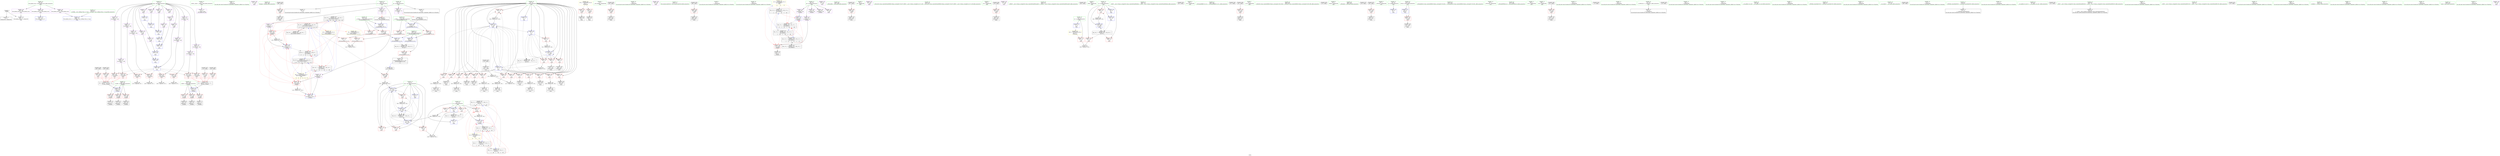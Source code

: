 digraph "SVFG" {
	label="SVFG";

	Node0x55b3c2a91200 [shape=record,color=grey,label="{NodeID: 0\nNullPtr}"];
	Node0x55b3c2a91200 -> Node0x55b3c2a9d760[style=solid];
	Node0x55b3c2a91200 -> Node0x55b3c2aa0850[style=solid];
	Node0x55b3c2a9ee70 [shape=record,color=red,label="{NodeID: 194\n259\<--258\n\<--call21\nmain\n|{<s0>21}}"];
	Node0x55b3c2a9ee70:s0 -> Node0x55b3c2ae10e0[style=solid,color=red];
	Node0x55b3c2a9b580 [shape=record,color=purple,label="{NodeID: 111\n71\<--4\n\<--_ZStL8__ioinit\n__cxx_global_var_init\n}"];
	Node0x55b3c2a99d60 [shape=record,color=green,label="{NodeID: 28\n209\<--1\n\<--dummyObj\nCan only get source location for instruction, argument, global var or function.}"];
	Node0x55b3c2aa5220 [shape=record,color=grey,label="{NodeID: 388\n246 = cmp(245, 167, )\n}"];
	Node0x55b3c2aa0650 [shape=record,color=blue,label="{NodeID: 222\n447\<--61\nllvm.global_ctors_0\<--\nGlob }"];
	Node0x55b3c2aa1ff0 [shape=record,color=purple,label="{NodeID: 139\n157\<--46\n\<--.str.2\nmain\n}"];
	Node0x55b3c2a9c8f0 [shape=record,color=green,label="{NodeID: 56\n159\<--160\nfreopen\<--freopen_field_insensitive\n}"];
	Node0x55b3c2ae03e0 [shape=record,color=black,label="{NodeID: 499\n288 = PHI()\n}"];
	Node0x55b3c2ae03e0 -> Node0x55b3c2a9f350[style=solid];
	Node0x55b3c2ac7410 [shape=record,color=black,label="{NodeID: 416\nMR_30V_8 = PHI(MR_30V_7, MR_30V_6, )\npts\{230000 260000 \}\n|{|<s1>30|<s2>30|<s3>30|<s4>30|<s5>30|<s6>30}}"];
	Node0x55b3c2ac7410 -> Node0x55b3c2ac54c0[style=dashed];
	Node0x55b3c2ac7410:s1 -> Node0x55b3c2aa45b0[style=dashed,color=red];
	Node0x55b3c2ac7410:s2 -> Node0x55b3c2aa4680[style=dashed,color=red];
	Node0x55b3c2ac7410:s3 -> Node0x55b3c2aa0bc0[style=dashed,color=red];
	Node0x55b3c2ac7410:s4 -> Node0x55b3c2aa8b80[style=dashed,color=red];
	Node0x55b3c2ac7410:s5 -> Node0x55b3c2abf750[style=dashed,color=red];
	Node0x55b3c2ac7410:s6 -> Node0x55b3c2abfc50[style=dashed,color=red];
	Node0x55b3c2aa9c50 [shape=record,color=blue,label="{NodeID: 250\n411\<--407\n__a.addr\<--__a\n_ZSt3minIiERKT_S2_S2_\n}"];
	Node0x55b3c2aa9c50 -> Node0x55b3c2a9fb70[style=dashed];
	Node0x55b3c2aa9c50 -> Node0x55b3c2a9fc40[style=dashed];
	Node0x55b3c2aa3710 [shape=record,color=red,label="{NodeID: 167\n312\<--15\n\<--i\nmain\n}"];
	Node0x55b3c2aa3710 -> Node0x55b3c2aaf9b0[style=solid];
	Node0x55b3c2a9e310 [shape=record,color=black,label="{NodeID: 84\n158\<--155\ncall\<--\nmain\n}"];
	Node0x55b3c2a78200 [shape=record,color=green,label="{NodeID: 1\n7\<--1\n__dso_handle\<--dummyObj\nGlob }"];
	Node0x55b3c2a9ef40 [shape=record,color=red,label="{NodeID: 195\n266\<--265\n\<--call24\nmain\n}"];
	Node0x55b3c2a9ef40 -> Node0x55b3c2a9ec00[style=solid];
	Node0x55b3c2a9b650 [shape=record,color=purple,label="{NodeID: 112\n133\<--21\narrayidx8\<--le\n_Z3addcc\n}"];
	Node0x55b3c2a9b650 -> Node0x55b3c2aa45b0[style=solid];
	Node0x55b3c2a9b650 -> Node0x55b3c2aa0bc0[style=solid];
	Node0x55b3c2a99e60 [shape=record,color=green,label="{NodeID: 29\n224\<--1\n\<--dummyObj\nCan only get source location for instruction, argument, global var or function.}"];
	Node0x55b3c2acc270 [shape=record,color=yellow,style=double,label="{NodeID: 472\n2V_5 = CSCHI(MR_2V_4)\npts\{18 \}\nCS[]|{|<s1>21|<s2>21|<s3>21}}"];
	Node0x55b3c2acc270 -> Node0x55b3c2ac55e0[style=dashed];
	Node0x55b3c2acc270:s1 -> Node0x55b3c2aa3bf0[style=dashed,color=red];
	Node0x55b3c2acc270:s2 -> Node0x55b3c2aa8c10[style=dashed,color=red];
	Node0x55b3c2acc270:s3 -> Node0x55b3c2abf250[style=dashed,color=red];
	Node0x55b3c2aa53a0 [shape=record,color=grey,label="{NodeID: 389\n293 = cmp(292, 167, )\n}"];
	Node0x55b3c2aa0750 [shape=record,color=blue,label="{NodeID: 223\n448\<--62\nllvm.global_ctors_1\<--_GLOBAL__sub_I_Qifeng.Chen_3_0.cpp\nGlob }"];
	Node0x55b3c2aa20c0 [shape=record,color=purple,label="{NodeID: 140\n162\<--49\n\<--.str.3\nmain\n}"];
	Node0x55b3c2a9c9f0 [shape=record,color=green,label="{NodeID: 57\n170\<--171\nllvm.memset.p0i8.i64\<--llvm.memset.p0i8.i64_field_insensitive\n}"];
	Node0x55b3c2ae04e0 [shape=record,color=black,label="{NodeID: 500\n298 = PHI()\n}"];
	Node0x55b3c2ae04e0 -> Node0x55b3c2a9f4f0[style=solid];
	Node0x55b3c2aa9d20 [shape=record,color=blue,label="{NodeID: 251\n413\<--408\n__b.addr\<--__b\n_ZSt3minIiERKT_S2_S2_\n}"];
	Node0x55b3c2aa9d20 -> Node0x55b3c2a9fd10[style=dashed];
	Node0x55b3c2aa9d20 -> Node0x55b3c2a9fde0[style=dashed];
	Node0x55b3c2aa37e0 [shape=record,color=red,label="{NodeID: 168\n323\<--15\n\<--i\nmain\n}"];
	Node0x55b3c2aa37e0 -> Node0x55b3c2ab0130[style=solid];
	Node0x55b3c2a9e3e0 [shape=record,color=black,label="{NodeID: 85\n164\<--161\ncall1\<--\nmain\n}"];
	Node0x55b3c2a8ba80 [shape=record,color=green,label="{NodeID: 2\n9\<--1\n\<--dummyObj\nCan only get source location for instruction, argument, global var or function.}"];
	Node0x55b3c2a9f010 [shape=record,color=red,label="{NodeID: 196\n269\<--268\n\<--arrayidx26\nmain\n}"];
	Node0x55b3c2a9f010 -> Node0x55b3c2aa4da0[style=solid];
	Node0x55b3c2a9b720 [shape=record,color=purple,label="{NodeID: 113\n338\<--21\narrayidx63\<--le\nmain\n|{<s0>31}}"];
	Node0x55b3c2a9b720:s0 -> Node0x55b3c2ae12e0[style=solid,color=red];
	Node0x55b3c2a99f60 [shape=record,color=green,label="{NodeID: 30\n334\<--1\n\<--dummyObj\nCan only get source location for instruction, argument, global var or function.}"];
	Node0x55b3c2acc3d0 [shape=record,color=yellow,style=double,label="{NodeID: 473\n12V_4 = CSCHI(MR_12V_3)\npts\{400000 \}\nCS[]|{|<s1>21|<s2>21|<s3>21}}"];
	Node0x55b3c2acc3d0 -> Node0x55b3c2ac5ae0[style=dashed];
	Node0x55b3c2acc3d0:s1 -> Node0x55b3c2aa44e0[style=dashed,color=red];
	Node0x55b3c2acc3d0:s2 -> Node0x55b3c2aa0af0[style=dashed,color=red];
	Node0x55b3c2acc3d0:s3 -> Node0x55b3c2ac0150[style=dashed,color=red];
	Node0x55b3c2abed50 [shape=record,color=black,label="{NodeID: 390\nMR_32V_3 = PHI(MR_32V_4, MR_32V_2, )\npts\{410 \}\n}"];
	Node0x55b3c2abed50 -> Node0x55b3c2a9faa0[style=dashed];
	Node0x55b3c2aa0850 [shape=record,color=blue, style = dotted,label="{NodeID: 224\n449\<--3\nllvm.global_ctors_2\<--dummyVal\nGlob }"];
	Node0x55b3c2aa2190 [shape=record,color=purple,label="{NodeID: 141\n163\<--51\n\<--.str.4\nmain\n}"];
	Node0x55b3c2a9caf0 [shape=record,color=green,label="{NodeID: 58\n197\<--198\n_ZNSirsERi\<--_ZNSirsERi_field_insensitive\n}"];
	Node0x55b3c2ae05e0 [shape=record,color=black,label="{NodeID: 501\n307 = PHI()\n}"];
	Node0x55b3c2ae05e0 -> Node0x55b3c2a9f690[style=solid];
	Node0x55b3c2aa9df0 [shape=record,color=blue,label="{NodeID: 252\n409\<--423\nretval\<--\n_ZSt3minIiERKT_S2_S2_\n}"];
	Node0x55b3c2aa9df0 -> Node0x55b3c2abed50[style=dashed];
	Node0x55b3c2aa38b0 [shape=record,color=red,label="{NodeID: 169\n332\<--15\n\<--i\nmain\n}"];
	Node0x55b3c2aa38b0 -> Node0x55b3c2ab14b0[style=solid];
	Node0x55b3c2a9e4b0 [shape=record,color=black,label="{NodeID: 86\n222\<--219\nconv\<--call6\nmain\n}"];
	Node0x55b3c2a9e4b0 -> Node0x55b3c2ab0730[style=solid];
	Node0x55b3c2a8bd90 [shape=record,color=green,label="{NodeID: 3\n44\<--1\n.str\<--dummyObj\nGlob }"];
	Node0x55b3c2a9f0e0 [shape=record,color=red,label="{NodeID: 197\n275\<--274\n\<--call30\nmain\n|{<s0>25}}"];
	Node0x55b3c2a9f0e0:s0 -> Node0x55b3c2ae0cb0[style=solid,color=red];
	Node0x55b3c2a9b7f0 [shape=record,color=purple,label="{NodeID: 114\n140\<--24\narrayidx10\<--ri\n_Z3addcc\n}"];
	Node0x55b3c2a9b7f0 -> Node0x55b3c2aa4680[style=solid];
	Node0x55b3c2a9b7f0 -> Node0x55b3c2aa8b80[style=solid];
	Node0x55b3c2a9a060 [shape=record,color=green,label="{NodeID: 31\n4\<--6\n_ZStL8__ioinit\<--_ZStL8__ioinit_field_insensitive\nGlob }"];
	Node0x55b3c2a9a060 -> Node0x55b3c2a9b580[style=solid];
	Node0x55b3c2acc4b0 [shape=record,color=yellow,style=double,label="{NodeID: 474\n30V_4 = CSCHI(MR_30V_3)\npts\{230000 260000 \}\nCS[]|{|<s1>21|<s2>21|<s3>21|<s4>21|<s5>21|<s6>21}}"];
	Node0x55b3c2acc4b0 -> Node0x55b3c2ac5fe0[style=dashed];
	Node0x55b3c2acc4b0:s1 -> Node0x55b3c2aa45b0[style=dashed,color=red];
	Node0x55b3c2acc4b0:s2 -> Node0x55b3c2aa4680[style=dashed,color=red];
	Node0x55b3c2acc4b0:s3 -> Node0x55b3c2aa0bc0[style=dashed,color=red];
	Node0x55b3c2acc4b0:s4 -> Node0x55b3c2aa8b80[style=dashed,color=red];
	Node0x55b3c2acc4b0:s5 -> Node0x55b3c2abf750[style=dashed,color=red];
	Node0x55b3c2acc4b0:s6 -> Node0x55b3c2abfc50[style=dashed,color=red];
	Node0x55b3c2abf250 [shape=record,color=black,label="{NodeID: 391\nMR_2V_2 = PHI(MR_2V_3, MR_2V_1, )\npts\{18 \}\n|{<s0>17|<s1>21|<s2>25|<s3>30}}"];
	Node0x55b3c2abf250:s0 -> Node0x55b3c2acc270[style=dashed,color=blue];
	Node0x55b3c2abf250:s1 -> Node0x55b3c2ac55e0[style=dashed,color=blue];
	Node0x55b3c2abf250:s2 -> Node0x55b3c2ac6a10[style=dashed,color=blue];
	Node0x55b3c2abf250:s3 -> Node0x55b3c2ac42b0[style=dashed,color=blue];
	Node0x55b3c2aa0950 [shape=record,color=blue,label="{NodeID: 225\n107\<--105\na.addr\<--a\n_Z3addcc\n}"];
	Node0x55b3c2aa0950 -> Node0x55b3c2aa4000[style=dashed];
	Node0x55b3c2aa0950 -> Node0x55b3c2aa40d0[style=dashed];
	Node0x55b3c2aa0950 -> Node0x55b3c2aa41a0[style=dashed];
	Node0x55b3c2aa2260 [shape=record,color=purple,label="{NodeID: 142\n362\<--56\n\<--.str.5\nmain\n}"];
	Node0x55b3c2a9cbf0 [shape=record,color=green,label="{NodeID: 59\n214\<--215\n_ZStrsIcSt11char_traitsIcESaIcEERSt13basic_istreamIT_T0_ES7_RNSt7__cxx1112basic_stringIS4_S5_T1_EE\<--_ZStrsIcSt11char_traitsIcESaIcEERSt13basic_istreamIT_T0_ES7_RNSt7__cxx1112basic_stringIS4_S5_T1_EE_field_insensitive\n}"];
	Node0x55b3c2ae06e0 [shape=record,color=black,label="{NodeID: 502\n342 = PHI(406, )\n}"];
	Node0x55b3c2ae06e0 -> Node0x55b3c2a9f9d0[style=solid];
	Node0x55b3c2aa9ec0 [shape=record,color=blue,label="{NodeID: 253\n409\<--426\nretval\<--\n_ZSt3minIiERKT_S2_S2_\n}"];
	Node0x55b3c2aa9ec0 -> Node0x55b3c2abed50[style=dashed];
	Node0x55b3c2aa3980 [shape=record,color=red,label="{NodeID: 170\n336\<--15\n\<--i\nmain\n}"];
	Node0x55b3c2aa3980 -> Node0x55b3c2a9b240[style=solid];
	Node0x55b3c2a9e580 [shape=record,color=black,label="{NodeID: 87\n228\<--227\nconv9\<--\nmain\n}"];
	Node0x55b3c2a8be20 [shape=record,color=green,label="{NodeID: 4\n46\<--1\n.str.2\<--dummyObj\nGlob }"];
	Node0x55b3c2a9f1b0 [shape=record,color=red,label="{NodeID: 198\n280\<--279\n\<--call33\nmain\n}"];
	Node0x55b3c2a9f1b0 -> Node0x55b3c2a9bb10[style=solid];
	Node0x55b3c2aa0cf0 [shape=record,color=purple,label="{NodeID: 115\n341\<--24\narrayidx65\<--ri\nmain\n|{<s0>31}}"];
	Node0x55b3c2aa0cf0:s0 -> Node0x55b3c2ae13f0[style=solid,color=red];
	Node0x55b3c2a9a160 [shape=record,color=green,label="{NodeID: 32\n8\<--10\nans\<--ans_field_insensitive\nGlob }"];
	Node0x55b3c2a9a160 -> Node0x55b3c2aa26d0[style=solid];
	Node0x55b3c2a9a160 -> Node0x55b3c2aa27a0[style=solid];
	Node0x55b3c2a9a160 -> Node0x55b3c2aa2870[style=solid];
	Node0x55b3c2a9a160 -> Node0x55b3c2aa2940[style=solid];
	Node0x55b3c2a9a160 -> Node0x55b3c2aa0050[style=solid];
	Node0x55b3c2a9a160 -> Node0x55b3c2aa9770[style=solid];
	Node0x55b3c2a9a160 -> Node0x55b3c2aa9910[style=solid];
	Node0x55b3c2a9a160 -> Node0x55b3c2aa9ab0[style=solid];
	Node0x55b3c2abf750 [shape=record,color=black,label="{NodeID: 392\nMR_8V_2 = PHI(MR_8V_3, MR_8V_1, )\npts\{230000 \}\n|{<s0>17|<s1>21|<s2>25|<s3>30}}"];
	Node0x55b3c2abf750:s0 -> Node0x55b3c2acc4b0[style=dashed,color=blue];
	Node0x55b3c2abf750:s1 -> Node0x55b3c2ac5fe0[style=dashed,color=blue];
	Node0x55b3c2abf750:s2 -> Node0x55b3c2ac7410[style=dashed,color=blue];
	Node0x55b3c2abf750:s3 -> Node0x55b3c2ac54c0[style=dashed,color=blue];
	Node0x55b3c2aa0a20 [shape=record,color=blue,label="{NodeID: 226\n109\<--106\nb.addr\<--b\n_Z3addcc\n}"];
	Node0x55b3c2aa0a20 -> Node0x55b3c2aa4270[style=dashed];
	Node0x55b3c2aa0a20 -> Node0x55b3c2aa4340[style=dashed];
	Node0x55b3c2aa0a20 -> Node0x55b3c2aa4410[style=dashed];
	Node0x55b3c2aa2330 [shape=record,color=purple,label="{NodeID: 143\n370\<--58\n\<--.str.6\nmain\n}"];
	Node0x55b3c2a9ccf0 [shape=record,color=green,label="{NodeID: 60\n220\<--221\n_ZNKSt7__cxx1112basic_stringIcSt11char_traitsIcESaIcEE4sizeEv\<--_ZNKSt7__cxx1112basic_stringIcSt11char_traitsIcESaIcEE4sizeEv_field_insensitive\n}"];
	Node0x55b3c2ae0870 [shape=record,color=black,label="{NodeID: 503\n363 = PHI()\n}"];
	Node0x55b3c2aa3a50 [shape=record,color=red,label="{NodeID: 171\n339\<--15\n\<--i\nmain\n}"];
	Node0x55b3c2aa3a50 -> Node0x55b3c2a9b310[style=solid];
	Node0x55b3c2a9e650 [shape=record,color=black,label="{NodeID: 88\n235\<--234\nconv11\<--add\nmain\n}"];
	Node0x55b3c2a8beb0 [shape=record,color=green,label="{NodeID: 5\n48\<--1\nstdin\<--dummyObj\nGlob }"];
	Node0x55b3c2aaf9b0 [shape=record,color=grey,label="{NodeID: 365\n313 = Binary(312, 136, )\n}"];
	Node0x55b3c2aaf9b0 -> Node0x55b3c2a9c0c0[style=solid];
	Node0x55b3c2a9f280 [shape=record,color=red,label="{NodeID: 199\n283\<--282\n\<--arrayidx35\nmain\n|{<s0>25}}"];
	Node0x55b3c2a9f280:s0 -> Node0x55b3c2ae10e0[style=solid,color=red];
	Node0x55b3c2aa0d80 [shape=record,color=purple,label="{NodeID: 116\n165\<--27\n\<--chg\nmain\n}"];
	Node0x55b3c2a9a260 [shape=record,color=green,label="{NodeID: 33\n11\<--12\nca\<--ca_field_insensitive\nGlob }"];
	Node0x55b3c2a9a260 -> Node0x55b3c2aa2a10[style=solid];
	Node0x55b3c2a9a260 -> Node0x55b3c2aa0150[style=solid];
	Node0x55b3c2abfc50 [shape=record,color=black,label="{NodeID: 393\nMR_10V_2 = PHI(MR_10V_3, MR_10V_1, )\npts\{260000 \}\n|{<s0>17|<s1>21|<s2>25|<s3>30}}"];
	Node0x55b3c2abfc50:s0 -> Node0x55b3c2acc4b0[style=dashed,color=blue];
	Node0x55b3c2abfc50:s1 -> Node0x55b3c2ac5fe0[style=dashed,color=blue];
	Node0x55b3c2abfc50:s2 -> Node0x55b3c2ac7410[style=dashed,color=blue];
	Node0x55b3c2abfc50:s3 -> Node0x55b3c2ac54c0[style=dashed,color=blue];
	Node0x55b3c2aa0af0 [shape=record,color=blue,label="{NodeID: 227\n128\<--130\narrayidx6\<--\n_Z3addcc\n}"];
	Node0x55b3c2aa0af0 -> Node0x55b3c2ac0150[style=dashed];
	Node0x55b3c2aa2400 [shape=record,color=purple,label="{NodeID: 144\n447\<--60\nllvm.global_ctors_0\<--llvm.global_ctors\nGlob }"];
	Node0x55b3c2aa2400 -> Node0x55b3c2aa0650[style=solid];
	Node0x55b3c2a9cdf0 [shape=record,color=green,label="{NodeID: 61\n230\<--231\n_ZNSt7__cxx1112basic_stringIcSt11char_traitsIcESaIcEEixEm\<--_ZNSt7__cxx1112basic_stringIcSt11char_traitsIcESaIcEEixEm_field_insensitive\n}"];
	Node0x55b3c2ae0940 [shape=record,color=black,label="{NodeID: 504\n367 = PHI()\n}"];
	Node0x55b3c2aa3b20 [shape=record,color=red,label="{NodeID: 172\n350\<--15\n\<--i\nmain\n}"];
	Node0x55b3c2aa3b20 -> Node0x55b3c2ab0430[style=solid];
	Node0x55b3c2a9e720 [shape=record,color=black,label="{NodeID: 89\n240\<--239\nconv13\<--\nmain\n}"];
	Node0x55b3c2a8bf40 [shape=record,color=green,label="{NodeID: 6\n49\<--1\n.str.3\<--dummyObj\nGlob }"];
	Node0x55b3c2aafb30 [shape=record,color=grey,label="{NodeID: 366\n328 = Binary(327, 224, )\n}"];
	Node0x55b3c2aafb30 -> Node0x55b3c2aa9770[style=solid];
	Node0x55b3c2a9f350 [shape=record,color=red,label="{NodeID: 200\n289\<--288\n\<--call38\nmain\n}"];
	Node0x55b3c2a9f350 -> Node0x55b3c2a9bcb0[style=solid];
	Node0x55b3c2aa0e10 [shape=record,color=purple,label="{NodeID: 117\n172\<--27\n\<--chg\nmain\n}"];
	Node0x55b3c2aa0e10 -> Node0x55b3c2aa8db0[style=solid];
	Node0x55b3c2a9a360 [shape=record,color=green,label="{NodeID: 34\n13\<--14\nti\<--ti_field_insensitive\nGlob }"];
	Node0x55b3c2a9a360 -> Node0x55b3c2aa2ae0[style=solid];
	Node0x55b3c2a9a360 -> Node0x55b3c2aa2bb0[style=solid];
	Node0x55b3c2a9a360 -> Node0x55b3c2aa2c80[style=solid];
	Node0x55b3c2a9a360 -> Node0x55b3c2aa0250[style=solid];
	Node0x55b3c2a9a360 -> Node0x55b3c2aa9430[style=solid];
	Node0x55b3c2a9a360 -> Node0x55b3c2aa9b80[style=solid];
	Node0x55b3c2ac0150 [shape=record,color=black,label="{NodeID: 394\nMR_12V_2 = PHI(MR_12V_3, MR_12V_1, )\npts\{400000 \}\n|{<s0>17|<s1>21|<s2>25|<s3>30}}"];
	Node0x55b3c2ac0150:s0 -> Node0x55b3c2acc3d0[style=dashed,color=blue];
	Node0x55b3c2ac0150:s1 -> Node0x55b3c2ac5ae0[style=dashed,color=blue];
	Node0x55b3c2ac0150:s2 -> Node0x55b3c2ac6f10[style=dashed,color=blue];
	Node0x55b3c2ac0150:s3 -> Node0x55b3c2ac47b0[style=dashed,color=blue];
	Node0x55b3c2aa0bc0 [shape=record,color=blue,label="{NodeID: 228\n133\<--135\narrayidx8\<--inc\n_Z3addcc\n}"];
	Node0x55b3c2aa0bc0 -> Node0x55b3c2abf750[style=dashed];
	Node0x55b3c2aa24d0 [shape=record,color=purple,label="{NodeID: 145\n448\<--60\nllvm.global_ctors_1\<--llvm.global_ctors\nGlob }"];
	Node0x55b3c2aa24d0 -> Node0x55b3c2aa0750[style=solid];
	Node0x55b3c2a9cef0 [shape=record,color=green,label="{NodeID: 62\n343\<--344\n_ZSt3minIiERKT_S2_S2_\<--_ZSt3minIiERKT_S2_S2__field_insensitive\n}"];
	Node0x55b3c2ae0a10 [shape=record,color=black,label="{NodeID: 505\n371 = PHI()\n}"];
	Node0x55b3c2aa3bf0 [shape=record,color=red,label="{NodeID: 173\n144\<--17\n\<--n\n_Z3addcc\n}"];
	Node0x55b3c2aa3bf0 -> Node0x55b3c2ab02b0[style=solid];
	Node0x55b3c2a9e7f0 [shape=record,color=black,label="{NodeID: 90\n243\<--242\nidxprom\<--\nmain\n}"];
	Node0x55b3c2a8bfd0 [shape=record,color=green,label="{NodeID: 7\n51\<--1\n.str.4\<--dummyObj\nGlob }"];
	Node0x55b3c2aafcb0 [shape=record,color=grey,label="{NodeID: 367\n296 = Binary(295, 136, )\n}"];
	Node0x55b3c2aafcb0 -> Node0x55b3c2a9bd80[style=solid];
	Node0x55b3c2a9f420 [shape=record,color=red,label="{NodeID: 201\n292\<--291\n\<--arrayidx40\nmain\n}"];
	Node0x55b3c2a9f420 -> Node0x55b3c2aa53a0[style=solid];
	Node0x55b3c2aa0ee0 [shape=record,color=purple,label="{NodeID: 118\n175\<--27\n\<--chg\nmain\n}"];
	Node0x55b3c2aa0ee0 -> Node0x55b3c2aa8e80[style=solid];
	Node0x55b3c2a9a460 [shape=record,color=green,label="{NodeID: 35\n15\<--16\ni\<--i_field_insensitive\nGlob }"];
	Node0x55b3c2a9a460 -> Node0x55b3c2aa2d50[style=solid];
	Node0x55b3c2a9a460 -> Node0x55b3c2aa2e20[style=solid];
	Node0x55b3c2a9a460 -> Node0x55b3c2aa2ef0[style=solid];
	Node0x55b3c2a9a460 -> Node0x55b3c2aa2fc0[style=solid];
	Node0x55b3c2a9a460 -> Node0x55b3c2aa3090[style=solid];
	Node0x55b3c2a9a460 -> Node0x55b3c2aa3160[style=solid];
	Node0x55b3c2a9a460 -> Node0x55b3c2aa3230[style=solid];
	Node0x55b3c2a9a460 -> Node0x55b3c2aa3300[style=solid];
	Node0x55b3c2a9a460 -> Node0x55b3c2aa33d0[style=solid];
	Node0x55b3c2a9a460 -> Node0x55b3c2aa34a0[style=solid];
	Node0x55b3c2a9a460 -> Node0x55b3c2aa3570[style=solid];
	Node0x55b3c2a9a460 -> Node0x55b3c2aa3640[style=solid];
	Node0x55b3c2a9a460 -> Node0x55b3c2aa3710[style=solid];
	Node0x55b3c2a9a460 -> Node0x55b3c2aa37e0[style=solid];
	Node0x55b3c2a9a460 -> Node0x55b3c2aa38b0[style=solid];
	Node0x55b3c2a9a460 -> Node0x55b3c2aa3980[style=solid];
	Node0x55b3c2a9a460 -> Node0x55b3c2aa3a50[style=solid];
	Node0x55b3c2a9a460 -> Node0x55b3c2aa3b20[style=solid];
	Node0x55b3c2a9a460 -> Node0x55b3c2aa0350[style=solid];
	Node0x55b3c2a9a460 -> Node0x55b3c2aa95d0[style=solid];
	Node0x55b3c2a9a460 -> Node0x55b3c2aa96a0[style=solid];
	Node0x55b3c2a9a460 -> Node0x55b3c2aa9840[style=solid];
	Node0x55b3c2a9a460 -> Node0x55b3c2aa99e0[style=solid];
	Node0x55b3c2aa8b80 [shape=record,color=blue,label="{NodeID: 229\n140\<--142\narrayidx10\<--inc11\n_Z3addcc\n}"];
	Node0x55b3c2aa8b80 -> Node0x55b3c2abfc50[style=dashed];
	Node0x55b3c2aa25d0 [shape=record,color=purple,label="{NodeID: 146\n449\<--60\nllvm.global_ctors_2\<--llvm.global_ctors\nGlob }"];
	Node0x55b3c2aa25d0 -> Node0x55b3c2aa0850[style=solid];
	Node0x55b3c2a9cff0 [shape=record,color=green,label="{NodeID: 63\n364\<--365\n_ZStlsISt11char_traitsIcEERSt13basic_ostreamIcT_ES5_PKc\<--_ZStlsISt11char_traitsIcEERSt13basic_ostreamIcT_ES5_PKc_field_insensitive\n}"];
	Node0x55b3c2ae0ae0 [shape=record,color=black,label="{NodeID: 506\n373 = PHI()\n}"];
	Node0x55b3c2ac88c0 [shape=record,color=yellow,style=double,label="{NodeID: 423\n14V_1 = ENCHI(MR_14V_0)\npts\{1 \}\nFun[main]}"];
	Node0x55b3c2ac88c0 -> Node0x55b3c2aa3e60[style=dashed];
	Node0x55b3c2ac88c0 -> Node0x55b3c2aa3f30[style=dashed];
	Node0x55b3c2aa3cc0 [shape=record,color=red,label="{NodeID: 174\n327\<--17\n\<--n\nmain\n}"];
	Node0x55b3c2aa3cc0 -> Node0x55b3c2aafb30[style=solid];
	Node0x55b3c2a9e8c0 [shape=record,color=black,label="{NodeID: 91\n249\<--248\nconv15\<--\nmain\n}"];
	Node0x55b3c2a98c30 [shape=record,color=green,label="{NodeID: 8\n53\<--1\nstdout\<--dummyObj\nGlob }"];
	Node0x55b3c2aafe30 [shape=record,color=grey,label="{NodeID: 368\n347 = Binary(346, 345, )\n}"];
	Node0x55b3c2aafe30 -> Node0x55b3c2aa9910[style=solid];
	Node0x55b3c2a9f4f0 [shape=record,color=red,label="{NodeID: 202\n299\<--298\n\<--call44\nmain\n}"];
	Node0x55b3c2a9f4f0 -> Node0x55b3c2a9be50[style=solid];
	Node0x55b3c2aa0fb0 [shape=record,color=purple,label="{NodeID: 119\n178\<--27\n\<--chg\nmain\n}"];
	Node0x55b3c2aa0fb0 -> Node0x55b3c2aa8f50[style=solid];
	Node0x55b3c2a9a560 [shape=record,color=green,label="{NodeID: 36\n17\<--18\nn\<--n_field_insensitive\nGlob }"];
	Node0x55b3c2a9a560 -> Node0x55b3c2aa3bf0[style=solid];
	Node0x55b3c2a9a560 -> Node0x55b3c2aa3cc0[style=solid];
	Node0x55b3c2a9a560 -> Node0x55b3c2aa3d90[style=solid];
	Node0x55b3c2a9a560 -> Node0x55b3c2aa0450[style=solid];
	Node0x55b3c2a9a560 -> Node0x55b3c2aa8c10[style=solid];
	Node0x55b3c2a9a560 -> Node0x55b3c2aa9500[style=solid];
	Node0x55b3c2aa8c10 [shape=record,color=blue,label="{NodeID: 230\n17\<--145\nn\<--inc12\n_Z3addcc\n}"];
	Node0x55b3c2aa8c10 -> Node0x55b3c2abf250[style=dashed];
	Node0x55b3c2aa26d0 [shape=record,color=red,label="{NodeID: 147\n346\<--8\n\<--ans\nmain\n}"];
	Node0x55b3c2aa26d0 -> Node0x55b3c2aafe30[style=solid];
	Node0x55b3c2a9d0f0 [shape=record,color=green,label="{NodeID: 64\n368\<--369\n_ZNSolsEi\<--_ZNSolsEi_field_insensitive\n}"];
	Node0x55b3c2ae0be0 [shape=record,color=black,label="{NodeID: 507\n374 = PHI()\n}"];
	Node0x55b3c2aa3d90 [shape=record,color=red,label="{NodeID: 175\n355\<--17\n\<--n\nmain\n}"];
	Node0x55b3c2aa3d90 -> Node0x55b3c2aa4f20[style=solid];
	Node0x55b3c2a9e990 [shape=record,color=black,label="{NodeID: 92\n252\<--251\nidxprom17\<--\nmain\n}"];
	Node0x55b3c2a98cc0 [shape=record,color=green,label="{NodeID: 9\n54\<--1\n_ZSt3cin\<--dummyObj\nGlob }"];
	Node0x55b3c2aaffb0 [shape=record,color=grey,label="{NodeID: 369\n263 = Binary(262, 136, )\n}"];
	Node0x55b3c2aaffb0 -> Node0x55b3c2a9eb30[style=solid];
	Node0x55b3c2a9f5c0 [shape=record,color=red,label="{NodeID: 203\n302\<--301\n\<--arrayidx46\nmain\n}"];
	Node0x55b3c2a9f5c0 -> Node0x55b3c2ab11b0[style=solid];
	Node0x55b3c2aa1080 [shape=record,color=purple,label="{NodeID: 120\n181\<--27\n\<--chg\nmain\n}"];
	Node0x55b3c2aa1080 -> Node0x55b3c2aa9020[style=solid];
	Node0x55b3c2a9a660 [shape=record,color=green,label="{NodeID: 37\n19\<--20\nk\<--k_field_insensitive\nGlob }"];
	Node0x55b3c2a9a660 -> Node0x55b3c2aa0550[style=solid];
	Node0x55b3c2aa8ce0 [shape=record,color=blue,label="{NodeID: 231\n152\<--9\nretval\<--\nmain\n}"];
	Node0x55b3c2aa8ce0 -> Node0x55b3c2aa4750[style=dashed];
	Node0x55b3c2aa27a0 [shape=record,color=red,label="{NodeID: 148\n354\<--8\n\<--ans\nmain\n}"];
	Node0x55b3c2aa27a0 -> Node0x55b3c2aa4f20[style=solid];
	Node0x55b3c2a9d1f0 [shape=record,color=green,label="{NodeID: 65\n375\<--376\n_ZSt4endlIcSt11char_traitsIcEERSt13basic_ostreamIT_T0_ES6_\<--_ZSt4endlIcSt11char_traitsIcEERSt13basic_ostreamIT_T0_ES6__field_insensitive\n}"];
	Node0x55b3c2ae0cb0 [shape=record,color=black,label="{NodeID: 508\n105 = PHI(232, 254, 275, 311, )\n0th arg _Z3addcc }"];
	Node0x55b3c2ae0cb0 -> Node0x55b3c2aa0950[style=solid];
	Node0x55b3c2ac8ab0 [shape=record,color=yellow,style=double,label="{NodeID: 425\n18V_1 = ENCHI(MR_18V_0)\npts\{12 \}\nFun[main]}"];
	Node0x55b3c2ac8ab0 -> Node0x55b3c2aa2a10[style=dashed];
	Node0x55b3c2aa3e60 [shape=record,color=red,label="{NodeID: 176\n155\<--48\n\<--stdin\nmain\n}"];
	Node0x55b3c2aa3e60 -> Node0x55b3c2a9e310[style=solid];
	Node0x55b3c2a9ea60 [shape=record,color=black,label="{NodeID: 93\n257\<--256\nconv20\<--add19\nmain\n}"];
	Node0x55b3c2a98d50 [shape=record,color=green,label="{NodeID: 10\n55\<--1\n_ZSt4cout\<--dummyObj\nGlob }"];
	Node0x55b3c2ab0130 [shape=record,color=grey,label="{NodeID: 370\n324 = Binary(323, 136, )\n}"];
	Node0x55b3c2ab0130 -> Node0x55b3c2aa96a0[style=solid];
	Node0x55b3c2a9f690 [shape=record,color=red,label="{NodeID: 204\n308\<--307\n\<--call50\nmain\n}"];
	Node0x55b3c2a9f690 -> Node0x55b3c2a9bff0[style=solid];
	Node0x55b3c2aa1150 [shape=record,color=purple,label="{NodeID: 121\n184\<--27\n\<--chg\nmain\n}"];
	Node0x55b3c2aa1150 -> Node0x55b3c2aa90f0[style=solid];
	Node0x55b3c2a9a760 [shape=record,color=green,label="{NodeID: 38\n21\<--23\nle\<--le_field_insensitive\nGlob }"];
	Node0x55b3c2a9a760 -> Node0x55b3c2a9d860[style=solid];
	Node0x55b3c2a9a760 -> Node0x55b3c2a9b650[style=solid];
	Node0x55b3c2a9a760 -> Node0x55b3c2a9b720[style=solid];
	Node0x55b3c2ac1580 [shape=record,color=black,label="{NodeID: 398\nMR_16V_2 = PHI(MR_16V_7, MR_16V_1, )\npts\{10 \}\n}"];
	Node0x55b3c2ac1580 -> Node0x55b3c2aa9770[style=dashed];
	Node0x55b3c2aa8db0 [shape=record,color=blue,label="{NodeID: 232\n172\<--174\n\<--\nmain\n}"];
	Node0x55b3c2aa8db0 -> Node0x55b3c2aa8e80[style=dashed];
	Node0x55b3c2aa2870 [shape=record,color=red,label="{NodeID: 149\n358\<--8\n\<--ans\nmain\n}"];
	Node0x55b3c2aa2870 -> Node0x55b3c2ab08b0[style=solid];
	Node0x55b3c2a9d2f0 [shape=record,color=green,label="{NodeID: 66\n377\<--378\n_ZNSolsEPFRSoS_E\<--_ZNSolsEPFRSoS_E_field_insensitive\n}"];
	Node0x55b3c2ae10e0 [shape=record,color=black,label="{NodeID: 509\n106 = PHI(237, 259, 283, 319, )\n1st arg _Z3addcc }"];
	Node0x55b3c2ae10e0 -> Node0x55b3c2aa0a20[style=solid];
	Node0x55b3c2aa3f30 [shape=record,color=red,label="{NodeID: 177\n161\<--53\n\<--stdout\nmain\n}"];
	Node0x55b3c2aa3f30 -> Node0x55b3c2a9e3e0[style=solid];
	Node0x55b3c2a9eb30 [shape=record,color=black,label="{NodeID: 94\n264\<--263\nconv23\<--add22\nmain\n}"];
	Node0x55b3c2a98de0 [shape=record,color=green,label="{NodeID: 11\n56\<--1\n.str.5\<--dummyObj\nGlob }"];
	Node0x55b3c2ab02b0 [shape=record,color=grey,label="{NodeID: 371\n145 = Binary(144, 136, )\n}"];
	Node0x55b3c2ab02b0 -> Node0x55b3c2aa8c10[style=solid];
	Node0x55b3c2a9f760 [shape=record,color=red,label="{NodeID: 205\n311\<--310\n\<--arrayidx52\nmain\n|{<s0>30}}"];
	Node0x55b3c2a9f760:s0 -> Node0x55b3c2ae0cb0[style=solid,color=red];
	Node0x55b3c2aa1220 [shape=record,color=purple,label="{NodeID: 122\n187\<--27\n\<--chg\nmain\n}"];
	Node0x55b3c2aa1220 -> Node0x55b3c2aa91c0[style=solid];
	Node0x55b3c2a9a860 [shape=record,color=green,label="{NodeID: 39\n24\<--26\nri\<--ri_field_insensitive\nGlob }"];
	Node0x55b3c2a9a860 -> Node0x55b3c2a9d960[style=solid];
	Node0x55b3c2a9a860 -> Node0x55b3c2a9b7f0[style=solid];
	Node0x55b3c2a9a860 -> Node0x55b3c2aa0cf0[style=solid];
	Node0x55b3c2ac1a80 [shape=record,color=black,label="{NodeID: 399\nMR_20V_3 = PHI(MR_20V_4, MR_20V_2, )\npts\{14 \}\n}"];
	Node0x55b3c2ac1a80 -> Node0x55b3c2aa2ae0[style=dashed];
	Node0x55b3c2ac1a80 -> Node0x55b3c2aa2bb0[style=dashed];
	Node0x55b3c2ac1a80 -> Node0x55b3c2aa2c80[style=dashed];
	Node0x55b3c2ac1a80 -> Node0x55b3c2aa9b80[style=dashed];
	Node0x55b3c2aa8e80 [shape=record,color=blue,label="{NodeID: 233\n175\<--177\n\<--\nmain\n}"];
	Node0x55b3c2aa8e80 -> Node0x55b3c2aa8f50[style=dashed];
	Node0x55b3c2aa2940 [shape=record,color=red,label="{NodeID: 150\n372\<--8\n\<--ans\nmain\n}"];
	Node0x55b3c2a9d3f0 [shape=record,color=green,label="{NodeID: 67\n409\<--410\nretval\<--retval_field_insensitive\n_ZSt3minIiERKT_S2_S2_\n}"];
	Node0x55b3c2a9d3f0 -> Node0x55b3c2a9faa0[style=solid];
	Node0x55b3c2a9d3f0 -> Node0x55b3c2aa9df0[style=solid];
	Node0x55b3c2a9d3f0 -> Node0x55b3c2aa9ec0[style=solid];
	Node0x55b3c2ae12e0 [shape=record,color=black,label="{NodeID: 510\n407 = PHI(338, )\n0th arg _ZSt3minIiERKT_S2_S2_ }"];
	Node0x55b3c2ae12e0 -> Node0x55b3c2aa9c50[style=solid];
	Node0x55b3c2aa4000 [shape=record,color=red,label="{NodeID: 178\n113\<--107\n\<--a.addr\n_Z3addcc\n}"];
	Node0x55b3c2aa4000 -> Node0x55b3c2a9dd60[style=solid];
	Node0x55b3c2a9ec00 [shape=record,color=black,label="{NodeID: 95\n267\<--266\nidxprom25\<--\nmain\n}"];
	Node0x55b3c2a98e70 [shape=record,color=green,label="{NodeID: 12\n58\<--1\n.str.6\<--dummyObj\nGlob }"];
	Node0x55b3c2ab0430 [shape=record,color=grey,label="{NodeID: 372\n351 = Binary(350, 136, )\n}"];
	Node0x55b3c2ab0430 -> Node0x55b3c2aa99e0[style=solid];
	Node0x55b3c2a9f830 [shape=record,color=red,label="{NodeID: 206\n316\<--315\n\<--call55\nmain\n}"];
	Node0x55b3c2a9f830 -> Node0x55b3c2a9b170[style=solid];
	Node0x55b3c2aa12f0 [shape=record,color=purple,label="{NodeID: 123\n190\<--27\n\<--chg\nmain\n}"];
	Node0x55b3c2aa12f0 -> Node0x55b3c2aa9290[style=solid];
	Node0x55b3c2a9a960 [shape=record,color=green,label="{NodeID: 40\n27\<--37\nchg\<--chg_field_insensitive\nGlob }"];
	Node0x55b3c2a9a960 -> Node0x55b3c2aa0d80[style=solid];
	Node0x55b3c2a9a960 -> Node0x55b3c2aa0e10[style=solid];
	Node0x55b3c2a9a960 -> Node0x55b3c2aa0ee0[style=solid];
	Node0x55b3c2a9a960 -> Node0x55b3c2aa0fb0[style=solid];
	Node0x55b3c2a9a960 -> Node0x55b3c2aa1080[style=solid];
	Node0x55b3c2a9a960 -> Node0x55b3c2aa1150[style=solid];
	Node0x55b3c2a9a960 -> Node0x55b3c2aa1220[style=solid];
	Node0x55b3c2a9a960 -> Node0x55b3c2aa12f0[style=solid];
	Node0x55b3c2a9a960 -> Node0x55b3c2aa13c0[style=solid];
	Node0x55b3c2a9a960 -> Node0x55b3c2aa1490[style=solid];
	Node0x55b3c2a9a960 -> Node0x55b3c2aa1560[style=solid];
	Node0x55b3c2a9a960 -> Node0x55b3c2aa1630[style=solid];
	Node0x55b3c2a9a960 -> Node0x55b3c2aa1700[style=solid];
	Node0x55b3c2a9a960 -> Node0x55b3c2aa17d0[style=solid];
	Node0x55b3c2a9a960 -> Node0x55b3c2aa18a0[style=solid];
	Node0x55b3c2a9a960 -> Node0x55b3c2aa1970[style=solid];
	Node0x55b3c2a9a960 -> Node0x55b3c2aa1a40[style=solid];
	Node0x55b3c2ac1f80 [shape=record,color=black,label="{NodeID: 400\nMR_22V_2 = PHI(MR_22V_7, MR_22V_1, )\npts\{16 \}\n}"];
	Node0x55b3c2ac1f80 -> Node0x55b3c2aa95d0[style=dashed];
	Node0x55b3c2aa8f50 [shape=record,color=blue,label="{NodeID: 234\n178\<--180\n\<--\nmain\n}"];
	Node0x55b3c2aa8f50 -> Node0x55b3c2aa9020[style=dashed];
	Node0x55b3c2aa2a10 [shape=record,color=red,label="{NodeID: 151\n202\<--11\n\<--ca\nmain\n}"];
	Node0x55b3c2aa2a10 -> Node0x55b3c2ab1330[style=solid];
	Node0x55b3c2a9d4c0 [shape=record,color=green,label="{NodeID: 68\n411\<--412\n__a.addr\<--__a.addr_field_insensitive\n_ZSt3minIiERKT_S2_S2_\n}"];
	Node0x55b3c2a9d4c0 -> Node0x55b3c2a9fb70[style=solid];
	Node0x55b3c2a9d4c0 -> Node0x55b3c2a9fc40[style=solid];
	Node0x55b3c2a9d4c0 -> Node0x55b3c2aa9c50[style=solid];
	Node0x55b3c2ae13f0 [shape=record,color=black,label="{NodeID: 511\n408 = PHI(341, )\n1st arg _ZSt3minIiERKT_S2_S2_ }"];
	Node0x55b3c2ae13f0 -> Node0x55b3c2aa9d20[style=solid];
	Node0x55b3c2aa40d0 [shape=record,color=red,label="{NodeID: 179\n123\<--107\n\<--a.addr\n_Z3addcc\n}"];
	Node0x55b3c2aa40d0 -> Node0x55b3c2a9dfd0[style=solid];
	Node0x55b3c2a9b970 [shape=record,color=black,label="{NodeID: 96\n273\<--272\nconv29\<--\nmain\n}"];
	Node0x55b3c2a98f00 [shape=record,color=green,label="{NodeID: 13\n61\<--1\n\<--dummyObj\nCan only get source location for instruction, argument, global var or function.}"];
	Node0x55b3c2ab05b0 [shape=record,color=grey,label="{NodeID: 373\n277 = Binary(276, 136, )\n}"];
	Node0x55b3c2ab05b0 -> Node0x55b3c2a9ba40[style=solid];
	Node0x55b3c2a9f900 [shape=record,color=red,label="{NodeID: 207\n319\<--318\n\<--arrayidx57\nmain\n|{<s0>30}}"];
	Node0x55b3c2a9f900:s0 -> Node0x55b3c2ae10e0[style=solid,color=red];
	Node0x55b3c2aa13c0 [shape=record,color=purple,label="{NodeID: 124\n193\<--27\n\<--chg\nmain\n}"];
	Node0x55b3c2aa13c0 -> Node0x55b3c2aa9360[style=solid];
	Node0x55b3c2a9aa60 [shape=record,color=green,label="{NodeID: 41\n38\<--40\nall\<--all_field_insensitive\nGlob }"];
	Node0x55b3c2a9aa60 -> Node0x55b3c2aa1b10[style=solid];
	Node0x55b3c2a9aa60 -> Node0x55b3c2aa1be0[style=solid];
	Node0x55b3c2a9aa60 -> Node0x55b3c2aa1cb0[style=solid];
	Node0x55b3c2a9aa60 -> Node0x55b3c2aa1d80[style=solid];
	Node0x55b3c2a9aa60 -> Node0x55b3c2aa1e50[style=solid];
	Node0x55b3c2adca10 [shape=record,color=black,label="{NodeID: 484\n72 = PHI()\n}"];
	Node0x55b3c2ac2480 [shape=record,color=black,label="{NodeID: 401\nMR_2V_2 = PHI(MR_2V_4, MR_2V_1, )\npts\{18 \}\n}"];
	Node0x55b3c2ac2480 -> Node0x55b3c2aa9500[style=dashed];
	Node0x55b3c2aa9020 [shape=record,color=blue,label="{NodeID: 235\n181\<--183\n\<--\nmain\n}"];
	Node0x55b3c2aa9020 -> Node0x55b3c2aa90f0[style=dashed];
	Node0x55b3c2aa2ae0 [shape=record,color=red,label="{NodeID: 152\n201\<--13\n\<--ti\nmain\n}"];
	Node0x55b3c2aa2ae0 -> Node0x55b3c2ab1330[style=solid];
	Node0x55b3c2a9d590 [shape=record,color=green,label="{NodeID: 69\n413\<--414\n__b.addr\<--__b.addr_field_insensitive\n_ZSt3minIiERKT_S2_S2_\n}"];
	Node0x55b3c2a9d590 -> Node0x55b3c2a9fd10[style=solid];
	Node0x55b3c2a9d590 -> Node0x55b3c2a9fde0[style=solid];
	Node0x55b3c2a9d590 -> Node0x55b3c2aa9d20[style=solid];
	Node0x55b3c2aa41a0 [shape=record,color=red,label="{NodeID: 180\n131\<--107\n\<--a.addr\n_Z3addcc\n}"];
	Node0x55b3c2aa41a0 -> Node0x55b3c2a9e170[style=solid];
	Node0x55b3c2a9ba40 [shape=record,color=black,label="{NodeID: 97\n278\<--277\nconv32\<--add31\nmain\n}"];
	Node0x55b3c2a98f90 [shape=record,color=green,label="{NodeID: 14\n130\<--1\n\<--dummyObj\nCan only get source location for instruction, argument, global var or function.}"];
	Node0x55b3c2ab0730 [shape=record,color=grey,label="{NodeID: 374\n223 = Binary(222, 224, )\n}"];
	Node0x55b3c2ab0730 -> Node0x55b3c2aa50a0[style=solid];
	Node0x55b3c2a9f9d0 [shape=record,color=red,label="{NodeID: 208\n345\<--342\n\<--call66\nmain\n}"];
	Node0x55b3c2a9f9d0 -> Node0x55b3c2aafe30[style=solid];
	Node0x55b3c2aa1490 [shape=record,color=purple,label="{NodeID: 125\n244\<--27\narrayidx\<--chg\nmain\n}"];
	Node0x55b3c2aa1490 -> Node0x55b3c2aa4a90[style=solid];
	Node0x55b3c2a9ab60 [shape=record,color=green,label="{NodeID: 42\n41\<--43\n_Z1sB5cxx11\<--_Z1sB5cxx11_field_insensitive\nGlob }"];
	Node0x55b3c2a9ab60 -> Node0x55b3c2a9da60[style=solid];
	Node0x55b3c2adf580 [shape=record,color=black,label="{NodeID: 485\n93 = PHI()\n}"];
	Node0x55b3c2ac2980 [shape=record,color=black,label="{NodeID: 402\nMR_12V_2 = PHI(MR_12V_3, MR_12V_1, )\npts\{400000 \}\n}"];
	Node0x55b3c2ac2980 -> Node0x55b3c2ac47b0[style=dashed];
	Node0x55b3c2aa90f0 [shape=record,color=blue,label="{NodeID: 236\n184\<--186\n\<--\nmain\n}"];
	Node0x55b3c2aa90f0 -> Node0x55b3c2aa91c0[style=dashed];
	Node0x55b3c2aa2bb0 [shape=record,color=red,label="{NodeID: 153\n366\<--13\n\<--ti\nmain\n}"];
	Node0x55b3c2a9d660 [shape=record,color=green,label="{NodeID: 70\n62\<--442\n_GLOBAL__sub_I_Qifeng.Chen_3_0.cpp\<--_GLOBAL__sub_I_Qifeng.Chen_3_0.cpp_field_insensitive\n}"];
	Node0x55b3c2a9d660 -> Node0x55b3c2aa0750[style=solid];
	Node0x55b3c2aa4270 [shape=record,color=red,label="{NodeID: 181\n116\<--109\n\<--b.addr\n_Z3addcc\n}"];
	Node0x55b3c2aa4270 -> Node0x55b3c2a9de30[style=solid];
	Node0x55b3c2a9bb10 [shape=record,color=black,label="{NodeID: 98\n281\<--280\nidxprom34\<--\nmain\n}"];
	Node0x55b3c2a99060 [shape=record,color=green,label="{NodeID: 15\n136\<--1\n\<--dummyObj\nCan only get source location for instruction, argument, global var or function.}"];
	Node0x55b3c2ab08b0 [shape=record,color=grey,label="{NodeID: 375\n359 = Binary(358, 136, )\n}"];
	Node0x55b3c2ab08b0 -> Node0x55b3c2aa9ab0[style=solid];
	Node0x55b3c2a9faa0 [shape=record,color=red,label="{NodeID: 209\n429\<--409\n\<--retval\n_ZSt3minIiERKT_S2_S2_\n}"];
	Node0x55b3c2a9faa0 -> Node0x55b3c2a9b4b0[style=solid];
	Node0x55b3c2aa1560 [shape=record,color=purple,label="{NodeID: 126\n253\<--27\narrayidx18\<--chg\nmain\n}"];
	Node0x55b3c2aa1560 -> Node0x55b3c2a9eda0[style=solid];
	Node0x55b3c2a9ac60 [shape=record,color=green,label="{NodeID: 43\n60\<--64\nllvm.global_ctors\<--llvm.global_ctors_field_insensitive\nGlob }"];
	Node0x55b3c2a9ac60 -> Node0x55b3c2aa2400[style=solid];
	Node0x55b3c2a9ac60 -> Node0x55b3c2aa24d0[style=solid];
	Node0x55b3c2a9ac60 -> Node0x55b3c2aa25d0[style=solid];
	Node0x55b3c2adf680 [shape=record,color=black,label="{NodeID: 486\n241 = PHI()\n}"];
	Node0x55b3c2adf680 -> Node0x55b3c2aa49c0[style=solid];
	Node0x55b3c2ac2e80 [shape=record,color=black,label="{NodeID: 403\nMR_30V_2 = PHI(MR_30V_3, MR_30V_1, )\npts\{230000 260000 \}\n}"];
	Node0x55b3c2ac2e80 -> Node0x55b3c2ac54c0[style=dashed];
	Node0x55b3c2aa91c0 [shape=record,color=blue,label="{NodeID: 237\n187\<--189\n\<--\nmain\n}"];
	Node0x55b3c2aa91c0 -> Node0x55b3c2aa9290[style=dashed];
	Node0x55b3c2aa2c80 [shape=record,color=red,label="{NodeID: 154\n380\<--13\n\<--ti\nmain\n}"];
	Node0x55b3c2aa2c80 -> Node0x55b3c2ab1030[style=solid];
	Node0x55b3c2a9d760 [shape=record,color=black,label="{NodeID: 71\n2\<--3\ndummyVal\<--dummyVal\n}"];
	Node0x55b3c2aa4340 [shape=record,color=red,label="{NodeID: 182\n126\<--109\n\<--b.addr\n_Z3addcc\n}"];
	Node0x55b3c2aa4340 -> Node0x55b3c2a9e0a0[style=solid];
	Node0x55b3c2a9bbe0 [shape=record,color=black,label="{NodeID: 99\n287\<--286\nconv37\<--\nmain\n}"];
	Node0x55b3c2a99160 [shape=record,color=green,label="{NodeID: 16\n167\<--1\n\<--dummyObj\nCan only get source location for instruction, argument, global var or function.}"];
	Node0x55b3c2ab0a30 [shape=record,color=grey,label="{NodeID: 376\n142 = Binary(141, 136, )\n}"];
	Node0x55b3c2ab0a30 -> Node0x55b3c2aa8b80[style=solid];
	Node0x55b3c2a9fb70 [shape=record,color=red,label="{NodeID: 210\n419\<--411\n\<--__a.addr\n_ZSt3minIiERKT_S2_S2_\n}"];
	Node0x55b3c2a9fb70 -> Node0x55b3c2a9ff80[style=solid];
	Node0x55b3c2aa1630 [shape=record,color=purple,label="{NodeID: 127\n268\<--27\narrayidx26\<--chg\nmain\n}"];
	Node0x55b3c2aa1630 -> Node0x55b3c2a9f010[style=solid];
	Node0x55b3c2a9ad60 [shape=record,color=green,label="{NodeID: 44\n65\<--66\n__cxx_global_var_init\<--__cxx_global_var_init_field_insensitive\n}"];
	Node0x55b3c2adf7e0 [shape=record,color=black,label="{NodeID: 487\n250 = PHI()\n}"];
	Node0x55b3c2adf7e0 -> Node0x55b3c2a9ecd0[style=solid];
	Node0x55b3c2aa9290 [shape=record,color=blue,label="{NodeID: 238\n190\<--192\n\<--\nmain\n}"];
	Node0x55b3c2aa9290 -> Node0x55b3c2aa9360[style=dashed];
	Node0x55b3c2aa2d50 [shape=record,color=red,label="{NodeID: 155\n218\<--15\n\<--i\nmain\n}"];
	Node0x55b3c2aa2d50 -> Node0x55b3c2aa50a0[style=solid];
	Node0x55b3c2a9d860 [shape=record,color=black,label="{NodeID: 72\n22\<--21\n\<--le\nCan only get source location for instruction, argument, global var or function.}"];
	Node0x55b3c2aa4410 [shape=record,color=red,label="{NodeID: 183\n138\<--109\n\<--b.addr\n_Z3addcc\n}"];
	Node0x55b3c2aa4410 -> Node0x55b3c2a9e240[style=solid];
	Node0x55b3c2a9bcb0 [shape=record,color=black,label="{NodeID: 100\n290\<--289\nidxprom39\<--\nmain\n}"];
	Node0x55b3c2a99260 [shape=record,color=green,label="{NodeID: 17\n168\<--1\n\<--dummyObj\nCan only get source location for instruction, argument, global var or function.}"];
	Node0x55b3c2ab0bb0 [shape=record,color=grey,label="{NodeID: 377\n256 = Binary(255, 136, )\n}"];
	Node0x55b3c2ab0bb0 -> Node0x55b3c2a9ea60[style=solid];
	Node0x55b3c2a9fc40 [shape=record,color=red,label="{NodeID: 211\n426\<--411\n\<--__a.addr\n_ZSt3minIiERKT_S2_S2_\n}"];
	Node0x55b3c2a9fc40 -> Node0x55b3c2aa9ec0[style=solid];
	Node0x55b3c2aa1700 [shape=record,color=purple,label="{NodeID: 128\n282\<--27\narrayidx35\<--chg\nmain\n}"];
	Node0x55b3c2aa1700 -> Node0x55b3c2a9f280[style=solid];
	Node0x55b3c2a9ae60 [shape=record,color=green,label="{NodeID: 45\n69\<--70\n_ZNSt8ios_base4InitC1Ev\<--_ZNSt8ios_base4InitC1Ev_field_insensitive\n}"];
	Node0x55b3c2adf8e0 [shape=record,color=black,label="{NodeID: 488\n258 = PHI()\n}"];
	Node0x55b3c2adf8e0 -> Node0x55b3c2a9ee70[style=solid];
	Node0x55b3c2aa9360 [shape=record,color=blue,label="{NodeID: 239\n193\<--195\n\<--\nmain\n}"];
	Node0x55b3c2aa9360 -> Node0x55b3c2aa4a90[style=dashed];
	Node0x55b3c2aa9360 -> Node0x55b3c2a9eda0[style=dashed];
	Node0x55b3c2aa9360 -> Node0x55b3c2a9f010[style=dashed];
	Node0x55b3c2aa9360 -> Node0x55b3c2a9f280[style=dashed];
	Node0x55b3c2aa9360 -> Node0x55b3c2a9f420[style=dashed];
	Node0x55b3c2aa9360 -> Node0x55b3c2a9f5c0[style=dashed];
	Node0x55b3c2aa9360 -> Node0x55b3c2a9f760[style=dashed];
	Node0x55b3c2aa9360 -> Node0x55b3c2a9f900[style=dashed];
	Node0x55b3c2aa2e20 [shape=record,color=red,label="{NodeID: 156\n227\<--15\n\<--i\nmain\n}"];
	Node0x55b3c2aa2e20 -> Node0x55b3c2a9e580[style=solid];
	Node0x55b3c2a9d960 [shape=record,color=black,label="{NodeID: 73\n25\<--24\n\<--ri\nCan only get source location for instruction, argument, global var or function.}"];
	Node0x55b3c2aa44e0 [shape=record,color=red,label="{NodeID: 184\n119\<--118\n\<--arrayidx2\n_Z3addcc\n}"];
	Node0x55b3c2aa44e0 -> Node0x55b3c2a9df00[style=solid];
	Node0x55b3c2a9bd80 [shape=record,color=black,label="{NodeID: 101\n297\<--296\nconv43\<--add42\nmain\n}"];
	Node0x55b3c2a99360 [shape=record,color=green,label="{NodeID: 18\n169\<--1\n\<--dummyObj\nCan only get source location for instruction, argument, global var or function.}"];
	Node0x55b3c2ab0d30 [shape=record,color=grey,label="{NodeID: 378\n234 = Binary(233, 136, )\n}"];
	Node0x55b3c2ab0d30 -> Node0x55b3c2a9e650[style=solid];
	Node0x55b3c2a9fd10 [shape=record,color=red,label="{NodeID: 212\n417\<--413\n\<--__b.addr\n_ZSt3minIiERKT_S2_S2_\n}"];
	Node0x55b3c2a9fd10 -> Node0x55b3c2a9feb0[style=solid];
	Node0x55b3c2aa17d0 [shape=record,color=purple,label="{NodeID: 129\n291\<--27\narrayidx40\<--chg\nmain\n}"];
	Node0x55b3c2aa17d0 -> Node0x55b3c2a9f420[style=solid];
	Node0x55b3c2a9af60 [shape=record,color=green,label="{NodeID: 46\n75\<--76\n__cxa_atexit\<--__cxa_atexit_field_insensitive\n}"];
	Node0x55b3c2adf9e0 [shape=record,color=black,label="{NodeID: 489\n196 = PHI()\n}"];
	Node0x55b3c2aa9430 [shape=record,color=blue,label="{NodeID: 240\n13\<--136\nti\<--\nmain\n}"];
	Node0x55b3c2aa9430 -> Node0x55b3c2ac1a80[style=dashed];
	Node0x55b3c2aa2ef0 [shape=record,color=red,label="{NodeID: 157\n233\<--15\n\<--i\nmain\n}"];
	Node0x55b3c2aa2ef0 -> Node0x55b3c2ab0d30[style=solid];
	Node0x55b3c2a9da60 [shape=record,color=black,label="{NodeID: 74\n42\<--41\n\<--_Z1sB5cxx11\nCan only get source location for instruction, argument, global var or function.}"];
	Node0x55b3c2aa45b0 [shape=record,color=red,label="{NodeID: 185\n134\<--133\n\<--arrayidx8\n_Z3addcc\n}"];
	Node0x55b3c2aa45b0 -> Node0x55b3c2ab0eb0[style=solid];
	Node0x55b3c2a9be50 [shape=record,color=black,label="{NodeID: 102\n300\<--299\nidxprom45\<--\nmain\n}"];
	Node0x55b3c2a99460 [shape=record,color=green,label="{NodeID: 19\n174\<--1\n\<--dummyObj\nCan only get source location for instruction, argument, global var or function.}"];
	Node0x55b3c2ab0eb0 [shape=record,color=grey,label="{NodeID: 379\n135 = Binary(134, 136, )\n}"];
	Node0x55b3c2ab0eb0 -> Node0x55b3c2aa0bc0[style=solid];
	Node0x55b3c2a9fde0 [shape=record,color=red,label="{NodeID: 213\n423\<--413\n\<--__b.addr\n_ZSt3minIiERKT_S2_S2_\n}"];
	Node0x55b3c2a9fde0 -> Node0x55b3c2aa9df0[style=solid];
	Node0x55b3c2aa18a0 [shape=record,color=purple,label="{NodeID: 130\n301\<--27\narrayidx46\<--chg\nmain\n}"];
	Node0x55b3c2aa18a0 -> Node0x55b3c2a9f5c0[style=solid];
	Node0x55b3c2a9b060 [shape=record,color=green,label="{NodeID: 47\n74\<--80\n_ZNSt8ios_base4InitD1Ev\<--_ZNSt8ios_base4InitD1Ev_field_insensitive\n}"];
	Node0x55b3c2a9b060 -> Node0x55b3c2a9db60[style=solid];
	Node0x55b3c2adfab0 [shape=record,color=black,label="{NodeID: 490\n315 = PHI()\n}"];
	Node0x55b3c2adfab0 -> Node0x55b3c2a9f830[style=solid];
	Node0x55b3c2ac42b0 [shape=record,color=black,label="{NodeID: 407\nMR_2V_4 = PHI(MR_2V_11, MR_2V_3, )\npts\{18 \}\n|{|<s3>17|<s4>17|<s5>17}}"];
	Node0x55b3c2ac42b0 -> Node0x55b3c2aa3cc0[style=dashed];
	Node0x55b3c2ac42b0 -> Node0x55b3c2aa3d90[style=dashed];
	Node0x55b3c2ac42b0 -> Node0x55b3c2ac2480[style=dashed];
	Node0x55b3c2ac42b0:s3 -> Node0x55b3c2aa3bf0[style=dashed,color=red];
	Node0x55b3c2ac42b0:s4 -> Node0x55b3c2aa8c10[style=dashed,color=red];
	Node0x55b3c2ac42b0:s5 -> Node0x55b3c2abf250[style=dashed,color=red];
	Node0x55b3c2aa9500 [shape=record,color=blue,label="{NodeID: 241\n17\<--9\nn\<--\nmain\n}"];
	Node0x55b3c2aa9500 -> Node0x55b3c2ac42b0[style=dashed];
	Node0x55b3c2aa2fc0 [shape=record,color=red,label="{NodeID: 158\n239\<--15\n\<--i\nmain\n}"];
	Node0x55b3c2aa2fc0 -> Node0x55b3c2a9e720[style=solid];
	Node0x55b3c2a9db60 [shape=record,color=black,label="{NodeID: 75\n73\<--74\n\<--_ZNSt8ios_base4InitD1Ev\nCan only get source location for instruction, argument, global var or function.}"];
	Node0x55b3c2aa4680 [shape=record,color=red,label="{NodeID: 186\n141\<--140\n\<--arrayidx10\n_Z3addcc\n}"];
	Node0x55b3c2aa4680 -> Node0x55b3c2ab0a30[style=solid];
	Node0x55b3c2a9bf20 [shape=record,color=black,label="{NodeID: 103\n306\<--305\nconv49\<--\nmain\n}"];
	Node0x55b3c2a99560 [shape=record,color=green,label="{NodeID: 20\n177\<--1\n\<--dummyObj\nCan only get source location for instruction, argument, global var or function.}"];
	Node0x55b3c2ab1030 [shape=record,color=grey,label="{NodeID: 380\n381 = Binary(380, 136, )\n}"];
	Node0x55b3c2ab1030 -> Node0x55b3c2aa9b80[style=solid];
	Node0x55b3c2a9feb0 [shape=record,color=red,label="{NodeID: 214\n418\<--417\n\<--\n_ZSt3minIiERKT_S2_S2_\n}"];
	Node0x55b3c2a9feb0 -> Node0x55b3c2aa4c20[style=solid];
	Node0x55b3c2aa1970 [shape=record,color=purple,label="{NodeID: 131\n310\<--27\narrayidx52\<--chg\nmain\n}"];
	Node0x55b3c2aa1970 -> Node0x55b3c2a9f760[style=solid];
	Node0x55b3c2a9c180 [shape=record,color=green,label="{NodeID: 48\n87\<--88\n__cxx_global_var_init.1\<--__cxx_global_var_init.1_field_insensitive\n}"];
	Node0x55b3c2adfbe0 [shape=record,color=black,label="{NodeID: 491\n212 = PHI()\n}"];
	Node0x55b3c2ac47b0 [shape=record,color=black,label="{NodeID: 408\nMR_12V_3 = PHI(MR_12V_10, MR_12V_2, )\npts\{400000 \}\n|{|<s1>17|<s2>17|<s3>17}}"];
	Node0x55b3c2ac47b0 -> Node0x55b3c2ac2980[style=dashed];
	Node0x55b3c2ac47b0:s1 -> Node0x55b3c2aa44e0[style=dashed,color=red];
	Node0x55b3c2ac47b0:s2 -> Node0x55b3c2aa0af0[style=dashed,color=red];
	Node0x55b3c2ac47b0:s3 -> Node0x55b3c2ac0150[style=dashed,color=red];
	Node0x55b3c2aa95d0 [shape=record,color=blue,label="{NodeID: 242\n15\<--9\ni\<--\nmain\n}"];
	Node0x55b3c2aa95d0 -> Node0x55b3c2aa2d50[style=dashed];
	Node0x55b3c2aa95d0 -> Node0x55b3c2aa2e20[style=dashed];
	Node0x55b3c2aa95d0 -> Node0x55b3c2aa2ef0[style=dashed];
	Node0x55b3c2aa95d0 -> Node0x55b3c2aa2fc0[style=dashed];
	Node0x55b3c2aa95d0 -> Node0x55b3c2aa3090[style=dashed];
	Node0x55b3c2aa95d0 -> Node0x55b3c2aa3160[style=dashed];
	Node0x55b3c2aa95d0 -> Node0x55b3c2aa3230[style=dashed];
	Node0x55b3c2aa95d0 -> Node0x55b3c2aa3300[style=dashed];
	Node0x55b3c2aa95d0 -> Node0x55b3c2aa33d0[style=dashed];
	Node0x55b3c2aa95d0 -> Node0x55b3c2aa34a0[style=dashed];
	Node0x55b3c2aa95d0 -> Node0x55b3c2aa3570[style=dashed];
	Node0x55b3c2aa95d0 -> Node0x55b3c2aa3640[style=dashed];
	Node0x55b3c2aa95d0 -> Node0x55b3c2aa3710[style=dashed];
	Node0x55b3c2aa95d0 -> Node0x55b3c2aa37e0[style=dashed];
	Node0x55b3c2aa95d0 -> Node0x55b3c2aa96a0[style=dashed];
	Node0x55b3c2aa95d0 -> Node0x55b3c2aa9840[style=dashed];
	Node0x55b3c2aa3090 [shape=record,color=red,label="{NodeID: 159\n248\<--15\n\<--i\nmain\n}"];
	Node0x55b3c2aa3090 -> Node0x55b3c2a9e8c0[style=solid];
	Node0x55b3c2a9dc60 [shape=record,color=black,label="{NodeID: 76\n94\<--95\n\<--_ZNSt7__cxx1112basic_stringIcSt11char_traitsIcESaIcEED1Ev\nCan only get source location for instruction, argument, global var or function.}"];
	Node0x55b3c2ac94b0 [shape=record,color=yellow,style=double,label="{NodeID: 436\n8V_1 = ENCHI(MR_8V_0)\npts\{230000 \}\nFun[_ZSt3minIiERKT_S2_S2_]}"];
	Node0x55b3c2ac94b0 -> Node0x55b3c2a9ff80[style=dashed];
	Node0x55b3c2aa4750 [shape=record,color=red,label="{NodeID: 187\n384\<--152\n\<--retval\nmain\n}"];
	Node0x55b3c2aa4750 -> Node0x55b3c2a9b3e0[style=solid];
	Node0x55b3c2a9bff0 [shape=record,color=black,label="{NodeID: 104\n309\<--308\nidxprom51\<--\nmain\n}"];
	Node0x55b3c2a99660 [shape=record,color=green,label="{NodeID: 21\n180\<--1\n\<--dummyObj\nCan only get source location for instruction, argument, global var or function.}"];
	Node0x55b3c2ab11b0 [shape=record,color=grey,label="{NodeID: 381\n303 = cmp(302, 167, )\n}"];
	Node0x55b3c2a9ff80 [shape=record,color=red,label="{NodeID: 215\n420\<--419\n\<--\n_ZSt3minIiERKT_S2_S2_\n}"];
	Node0x55b3c2a9ff80 -> Node0x55b3c2aa4c20[style=solid];
	Node0x55b3c2aa1a40 [shape=record,color=purple,label="{NodeID: 132\n318\<--27\narrayidx57\<--chg\nmain\n}"];
	Node0x55b3c2aa1a40 -> Node0x55b3c2a9f900[style=solid];
	Node0x55b3c2a9c280 [shape=record,color=green,label="{NodeID: 49\n91\<--92\n_ZNSt7__cxx1112basic_stringIcSt11char_traitsIcESaIcEEC1Ev\<--_ZNSt7__cxx1112basic_stringIcSt11char_traitsIcESaIcEEC1Ev_field_insensitive\n}"];
	Node0x55b3c2adfcb0 [shape=record,color=black,label="{NodeID: 492\n213 = PHI()\n}"];
	Node0x55b3c2ac54c0 [shape=record,color=black,label="{NodeID: 409\nMR_30V_3 = PHI(MR_30V_10, MR_30V_2, )\npts\{230000 260000 \}\n|{|<s2>17|<s3>17|<s4>17|<s5>17|<s6>17|<s7>17|<s8>31|<s9>31}}"];
	Node0x55b3c2ac54c0 -> Node0x55b3c2a9f9d0[style=dashed];
	Node0x55b3c2ac54c0 -> Node0x55b3c2ac2e80[style=dashed];
	Node0x55b3c2ac54c0:s2 -> Node0x55b3c2aa45b0[style=dashed,color=red];
	Node0x55b3c2ac54c0:s3 -> Node0x55b3c2aa4680[style=dashed,color=red];
	Node0x55b3c2ac54c0:s4 -> Node0x55b3c2aa0bc0[style=dashed,color=red];
	Node0x55b3c2ac54c0:s5 -> Node0x55b3c2aa8b80[style=dashed,color=red];
	Node0x55b3c2ac54c0:s6 -> Node0x55b3c2abf750[style=dashed,color=red];
	Node0x55b3c2ac54c0:s7 -> Node0x55b3c2abfc50[style=dashed,color=red];
	Node0x55b3c2ac54c0:s8 -> Node0x55b3c2ac94b0[style=dashed,color=red];
	Node0x55b3c2ac54c0:s9 -> Node0x55b3c2ac9590[style=dashed,color=red];
	Node0x55b3c2aa96a0 [shape=record,color=blue,label="{NodeID: 243\n15\<--324\ni\<--inc\nmain\n}"];
	Node0x55b3c2aa96a0 -> Node0x55b3c2aa2d50[style=dashed];
	Node0x55b3c2aa96a0 -> Node0x55b3c2aa2e20[style=dashed];
	Node0x55b3c2aa96a0 -> Node0x55b3c2aa2ef0[style=dashed];
	Node0x55b3c2aa96a0 -> Node0x55b3c2aa2fc0[style=dashed];
	Node0x55b3c2aa96a0 -> Node0x55b3c2aa3090[style=dashed];
	Node0x55b3c2aa96a0 -> Node0x55b3c2aa3160[style=dashed];
	Node0x55b3c2aa96a0 -> Node0x55b3c2aa3230[style=dashed];
	Node0x55b3c2aa96a0 -> Node0x55b3c2aa3300[style=dashed];
	Node0x55b3c2aa96a0 -> Node0x55b3c2aa33d0[style=dashed];
	Node0x55b3c2aa96a0 -> Node0x55b3c2aa34a0[style=dashed];
	Node0x55b3c2aa96a0 -> Node0x55b3c2aa3570[style=dashed];
	Node0x55b3c2aa96a0 -> Node0x55b3c2aa3640[style=dashed];
	Node0x55b3c2aa96a0 -> Node0x55b3c2aa3710[style=dashed];
	Node0x55b3c2aa96a0 -> Node0x55b3c2aa37e0[style=dashed];
	Node0x55b3c2aa96a0 -> Node0x55b3c2aa96a0[style=dashed];
	Node0x55b3c2aa96a0 -> Node0x55b3c2aa9840[style=dashed];
	Node0x55b3c2aa3160 [shape=record,color=red,label="{NodeID: 160\n255\<--15\n\<--i\nmain\n}"];
	Node0x55b3c2aa3160 -> Node0x55b3c2ab0bb0[style=solid];
	Node0x55b3c2a9dd60 [shape=record,color=black,label="{NodeID: 77\n114\<--113\nidxprom\<--\n_Z3addcc\n}"];
	Node0x55b3c2ac9590 [shape=record,color=yellow,style=double,label="{NodeID: 437\n10V_1 = ENCHI(MR_10V_0)\npts\{260000 \}\nFun[_ZSt3minIiERKT_S2_S2_]}"];
	Node0x55b3c2ac9590 -> Node0x55b3c2a9feb0[style=dashed];
	Node0x55b3c2aa4820 [shape=record,color=red,label="{NodeID: 188\n232\<--229\n\<--call10\nmain\n|{<s0>17}}"];
	Node0x55b3c2aa4820:s0 -> Node0x55b3c2ae0cb0[style=solid,color=red];
	Node0x55b3c2a9c0c0 [shape=record,color=black,label="{NodeID: 105\n314\<--313\nconv54\<--add53\nmain\n}"];
	Node0x55b3c2a99760 [shape=record,color=green,label="{NodeID: 22\n183\<--1\n\<--dummyObj\nCan only get source location for instruction, argument, global var or function.}"];
	Node0x55b3c2ab1330 [shape=record,color=grey,label="{NodeID: 382\n203 = cmp(201, 202, )\n}"];
	Node0x55b3c2aa0050 [shape=record,color=blue,label="{NodeID: 216\n8\<--9\nans\<--\nGlob }"];
	Node0x55b3c2aa0050 -> Node0x55b3c2ac1580[style=dashed];
	Node0x55b3c2aa1b10 [shape=record,color=purple,label="{NodeID: 133\n115\<--38\narrayidx\<--all\n_Z3addcc\n}"];
	Node0x55b3c2a9c380 [shape=record,color=green,label="{NodeID: 50\n95\<--99\n_ZNSt7__cxx1112basic_stringIcSt11char_traitsIcESaIcEED1Ev\<--_ZNSt7__cxx1112basic_stringIcSt11char_traitsIcESaIcEED1Ev_field_insensitive\n}"];
	Node0x55b3c2a9c380 -> Node0x55b3c2a9dc60[style=solid];
	Node0x55b3c2adfd80 [shape=record,color=black,label="{NodeID: 493\n219 = PHI()\n}"];
	Node0x55b3c2adfd80 -> Node0x55b3c2a9e4b0[style=solid];
	Node0x55b3c2ac55e0 [shape=record,color=black,label="{NodeID: 410\nMR_2V_7 = PHI(MR_2V_6, MR_2V_5, )\npts\{18 \}\n|{|<s1>25|<s2>25|<s3>25}}"];
	Node0x55b3c2ac55e0 -> Node0x55b3c2ac6a10[style=dashed];
	Node0x55b3c2ac55e0:s1 -> Node0x55b3c2aa3bf0[style=dashed,color=red];
	Node0x55b3c2ac55e0:s2 -> Node0x55b3c2aa8c10[style=dashed,color=red];
	Node0x55b3c2ac55e0:s3 -> Node0x55b3c2abf250[style=dashed,color=red];
	Node0x55b3c2aa9770 [shape=record,color=blue,label="{NodeID: 244\n8\<--328\nans\<--mul\nmain\n}"];
	Node0x55b3c2aa9770 -> Node0x55b3c2aa26d0[style=dashed];
	Node0x55b3c2aa9770 -> Node0x55b3c2aa27a0[style=dashed];
	Node0x55b3c2aa9770 -> Node0x55b3c2aa2870[style=dashed];
	Node0x55b3c2aa9770 -> Node0x55b3c2aa2940[style=dashed];
	Node0x55b3c2aa9770 -> Node0x55b3c2aa9910[style=dashed];
	Node0x55b3c2aa9770 -> Node0x55b3c2aa9ab0[style=dashed];
	Node0x55b3c2aa9770 -> Node0x55b3c2ac1580[style=dashed];
	Node0x55b3c2aa3230 [shape=record,color=red,label="{NodeID: 161\n262\<--15\n\<--i\nmain\n}"];
	Node0x55b3c2aa3230 -> Node0x55b3c2aaffb0[style=solid];
	Node0x55b3c2a9de30 [shape=record,color=black,label="{NodeID: 78\n117\<--116\nidxprom1\<--\n_Z3addcc\n}"];
	Node0x55b3c2aa48f0 [shape=record,color=red,label="{NodeID: 189\n237\<--236\n\<--call12\nmain\n|{<s0>17}}"];
	Node0x55b3c2aa48f0:s0 -> Node0x55b3c2ae10e0[style=solid,color=red];
	Node0x55b3c2a9b170 [shape=record,color=black,label="{NodeID: 106\n317\<--316\nidxprom56\<--\nmain\n}"];
	Node0x55b3c2a99860 [shape=record,color=green,label="{NodeID: 23\n186\<--1\n\<--dummyObj\nCan only get source location for instruction, argument, global var or function.}"];
	Node0x55b3c2ab14b0 [shape=record,color=grey,label="{NodeID: 383\n333 = cmp(332, 334, )\n}"];
	Node0x55b3c2aa0150 [shape=record,color=blue,label="{NodeID: 217\n11\<--9\nca\<--\nGlob }"];
	Node0x55b3c2aa0150 -> Node0x55b3c2ac8ab0[style=dashed];
	Node0x55b3c2aa1be0 [shape=record,color=purple,label="{NodeID: 134\n118\<--38\narrayidx2\<--all\n_Z3addcc\n}"];
	Node0x55b3c2aa1be0 -> Node0x55b3c2aa44e0[style=solid];
	Node0x55b3c2a9c480 [shape=record,color=green,label="{NodeID: 51\n102\<--103\n_Z3addcc\<--_Z3addcc_field_insensitive\n}"];
	Node0x55b3c2adfee0 [shape=record,color=black,label="{NodeID: 494\n229 = PHI()\n}"];
	Node0x55b3c2adfee0 -> Node0x55b3c2aa4820[style=solid];
	Node0x55b3c2ac5ae0 [shape=record,color=black,label="{NodeID: 411\nMR_12V_6 = PHI(MR_12V_5, MR_12V_4, )\npts\{400000 \}\n|{|<s1>25|<s2>25|<s3>25}}"];
	Node0x55b3c2ac5ae0 -> Node0x55b3c2ac6f10[style=dashed];
	Node0x55b3c2ac5ae0:s1 -> Node0x55b3c2aa44e0[style=dashed,color=red];
	Node0x55b3c2ac5ae0:s2 -> Node0x55b3c2aa0af0[style=dashed,color=red];
	Node0x55b3c2ac5ae0:s3 -> Node0x55b3c2ac0150[style=dashed,color=red];
	Node0x55b3c2aa9840 [shape=record,color=blue,label="{NodeID: 245\n15\<--9\ni\<--\nmain\n}"];
	Node0x55b3c2aa9840 -> Node0x55b3c2aa38b0[style=dashed];
	Node0x55b3c2aa9840 -> Node0x55b3c2aa3980[style=dashed];
	Node0x55b3c2aa9840 -> Node0x55b3c2aa3a50[style=dashed];
	Node0x55b3c2aa9840 -> Node0x55b3c2aa3b20[style=dashed];
	Node0x55b3c2aa9840 -> Node0x55b3c2aa99e0[style=dashed];
	Node0x55b3c2aa9840 -> Node0x55b3c2ac1f80[style=dashed];
	Node0x55b3c2aa3300 [shape=record,color=red,label="{NodeID: 162\n272\<--15\n\<--i\nmain\n}"];
	Node0x55b3c2aa3300 -> Node0x55b3c2a9b970[style=solid];
	Node0x55b3c2a9df00 [shape=record,color=black,label="{NodeID: 79\n120\<--119\ntobool\<--\n_Z3addcc\n}"];
	Node0x55b3c2aa49c0 [shape=record,color=red,label="{NodeID: 190\n242\<--241\n\<--call14\nmain\n}"];
	Node0x55b3c2aa49c0 -> Node0x55b3c2a9e7f0[style=solid];
	Node0x55b3c2a9b240 [shape=record,color=black,label="{NodeID: 107\n337\<--336\nidxprom62\<--\nmain\n}"];
	Node0x55b3c2a99960 [shape=record,color=green,label="{NodeID: 24\n189\<--1\n\<--dummyObj\nCan only get source location for instruction, argument, global var or function.}"];
	Node0x55b3c2aa4c20 [shape=record,color=grey,label="{NodeID: 384\n421 = cmp(418, 420, )\n}"];
	Node0x55b3c2aa0250 [shape=record,color=blue,label="{NodeID: 218\n13\<--9\nti\<--\nGlob }"];
	Node0x55b3c2aa0250 -> Node0x55b3c2aa9430[style=dashed];
	Node0x55b3c2aa1cb0 [shape=record,color=purple,label="{NodeID: 135\n125\<--38\narrayidx4\<--all\n_Z3addcc\n}"];
	Node0x55b3c2a9c580 [shape=record,color=green,label="{NodeID: 52\n107\<--108\na.addr\<--a.addr_field_insensitive\n_Z3addcc\n}"];
	Node0x55b3c2a9c580 -> Node0x55b3c2aa4000[style=solid];
	Node0x55b3c2a9c580 -> Node0x55b3c2aa40d0[style=solid];
	Node0x55b3c2a9c580 -> Node0x55b3c2aa41a0[style=solid];
	Node0x55b3c2a9c580 -> Node0x55b3c2aa0950[style=solid];
	Node0x55b3c2adffe0 [shape=record,color=black,label="{NodeID: 495\n236 = PHI()\n}"];
	Node0x55b3c2adffe0 -> Node0x55b3c2aa48f0[style=solid];
	Node0x55b3c2ac5fe0 [shape=record,color=black,label="{NodeID: 412\nMR_30V_6 = PHI(MR_30V_5, MR_30V_4, )\npts\{230000 260000 \}\n|{|<s1>25|<s2>25|<s3>25|<s4>25|<s5>25|<s6>25}}"];
	Node0x55b3c2ac5fe0 -> Node0x55b3c2ac7410[style=dashed];
	Node0x55b3c2ac5fe0:s1 -> Node0x55b3c2aa45b0[style=dashed,color=red];
	Node0x55b3c2ac5fe0:s2 -> Node0x55b3c2aa4680[style=dashed,color=red];
	Node0x55b3c2ac5fe0:s3 -> Node0x55b3c2aa0bc0[style=dashed,color=red];
	Node0x55b3c2ac5fe0:s4 -> Node0x55b3c2aa8b80[style=dashed,color=red];
	Node0x55b3c2ac5fe0:s5 -> Node0x55b3c2abf750[style=dashed,color=red];
	Node0x55b3c2ac5fe0:s6 -> Node0x55b3c2abfc50[style=dashed,color=red];
	Node0x55b3c2aa9910 [shape=record,color=blue,label="{NodeID: 246\n8\<--347\nans\<--sub67\nmain\n}"];
	Node0x55b3c2aa9910 -> Node0x55b3c2aa26d0[style=dashed];
	Node0x55b3c2aa9910 -> Node0x55b3c2aa27a0[style=dashed];
	Node0x55b3c2aa9910 -> Node0x55b3c2aa2870[style=dashed];
	Node0x55b3c2aa9910 -> Node0x55b3c2aa2940[style=dashed];
	Node0x55b3c2aa9910 -> Node0x55b3c2aa9910[style=dashed];
	Node0x55b3c2aa9910 -> Node0x55b3c2aa9ab0[style=dashed];
	Node0x55b3c2aa9910 -> Node0x55b3c2ac1580[style=dashed];
	Node0x55b3c2aa33d0 [shape=record,color=red,label="{NodeID: 163\n276\<--15\n\<--i\nmain\n}"];
	Node0x55b3c2aa33d0 -> Node0x55b3c2ab05b0[style=solid];
	Node0x55b3c2a9dfd0 [shape=record,color=black,label="{NodeID: 80\n124\<--123\nidxprom3\<--\n_Z3addcc\n}"];
	Node0x55b3c2aa4a90 [shape=record,color=red,label="{NodeID: 191\n245\<--244\n\<--arrayidx\nmain\n}"];
	Node0x55b3c2aa4a90 -> Node0x55b3c2aa5220[style=solid];
	Node0x55b3c2a9b310 [shape=record,color=black,label="{NodeID: 108\n340\<--339\nidxprom64\<--\nmain\n}"];
	Node0x55b3c2a99a60 [shape=record,color=green,label="{NodeID: 25\n192\<--1\n\<--dummyObj\nCan only get source location for instruction, argument, global var or function.}"];
	Node0x55b3c2aa4da0 [shape=record,color=grey,label="{NodeID: 385\n270 = cmp(269, 167, )\n}"];
	Node0x55b3c2aa0350 [shape=record,color=blue,label="{NodeID: 219\n15\<--9\ni\<--\nGlob }"];
	Node0x55b3c2aa0350 -> Node0x55b3c2ac1f80[style=dashed];
	Node0x55b3c2aa1d80 [shape=record,color=purple,label="{NodeID: 136\n128\<--38\narrayidx6\<--all\n_Z3addcc\n}"];
	Node0x55b3c2aa1d80 -> Node0x55b3c2aa0af0[style=solid];
	Node0x55b3c2a9c650 [shape=record,color=green,label="{NodeID: 53\n109\<--110\nb.addr\<--b.addr_field_insensitive\n_Z3addcc\n}"];
	Node0x55b3c2a9c650 -> Node0x55b3c2aa4270[style=solid];
	Node0x55b3c2a9c650 -> Node0x55b3c2aa4340[style=solid];
	Node0x55b3c2a9c650 -> Node0x55b3c2aa4410[style=solid];
	Node0x55b3c2a9c650 -> Node0x55b3c2aa0a20[style=solid];
	Node0x55b3c2ae00e0 [shape=record,color=black,label="{NodeID: 496\n265 = PHI()\n}"];
	Node0x55b3c2ae00e0 -> Node0x55b3c2a9ef40[style=solid];
	Node0x55b3c2aa99e0 [shape=record,color=blue,label="{NodeID: 247\n15\<--351\ni\<--inc69\nmain\n}"];
	Node0x55b3c2aa99e0 -> Node0x55b3c2aa38b0[style=dashed];
	Node0x55b3c2aa99e0 -> Node0x55b3c2aa3980[style=dashed];
	Node0x55b3c2aa99e0 -> Node0x55b3c2aa3a50[style=dashed];
	Node0x55b3c2aa99e0 -> Node0x55b3c2aa3b20[style=dashed];
	Node0x55b3c2aa99e0 -> Node0x55b3c2aa99e0[style=dashed];
	Node0x55b3c2aa99e0 -> Node0x55b3c2ac1f80[style=dashed];
	Node0x55b3c2aa34a0 [shape=record,color=red,label="{NodeID: 164\n286\<--15\n\<--i\nmain\n}"];
	Node0x55b3c2aa34a0 -> Node0x55b3c2a9bbe0[style=solid];
	Node0x55b3c2a9e0a0 [shape=record,color=black,label="{NodeID: 81\n127\<--126\nidxprom5\<--\n_Z3addcc\n}"];
	Node0x55b3c2a9ecd0 [shape=record,color=red,label="{NodeID: 192\n251\<--250\n\<--call16\nmain\n}"];
	Node0x55b3c2a9ecd0 -> Node0x55b3c2a9e990[style=solid];
	Node0x55b3c2a9b3e0 [shape=record,color=black,label="{NodeID: 109\n151\<--384\nmain_ret\<--\nmain\n}"];
	Node0x55b3c2a99b60 [shape=record,color=green,label="{NodeID: 26\n195\<--1\n\<--dummyObj\nCan only get source location for instruction, argument, global var or function.}"];
	Node0x55b3c2aa4f20 [shape=record,color=grey,label="{NodeID: 386\n356 = cmp(354, 355, )\n}"];
	Node0x55b3c2aa0450 [shape=record,color=blue,label="{NodeID: 220\n17\<--9\nn\<--\nGlob }"];
	Node0x55b3c2aa0450 -> Node0x55b3c2ac2480[style=dashed];
	Node0x55b3c2aa1e50 [shape=record,color=purple,label="{NodeID: 137\n205\<--38\n\<--all\nmain\n}"];
	Node0x55b3c2a9c720 [shape=record,color=green,label="{NodeID: 54\n149\<--150\nmain\<--main_field_insensitive\n}"];
	Node0x55b3c2ae01e0 [shape=record,color=black,label="{NodeID: 497\n274 = PHI()\n}"];
	Node0x55b3c2ae01e0 -> Node0x55b3c2a9f0e0[style=solid];
	Node0x55b3c2ac6a10 [shape=record,color=black,label="{NodeID: 414\nMR_2V_9 = PHI(MR_2V_8, MR_2V_7, )\npts\{18 \}\n|{|<s1>30|<s2>30|<s3>30}}"];
	Node0x55b3c2ac6a10 -> Node0x55b3c2ac42b0[style=dashed];
	Node0x55b3c2ac6a10:s1 -> Node0x55b3c2aa3bf0[style=dashed,color=red];
	Node0x55b3c2ac6a10:s2 -> Node0x55b3c2aa8c10[style=dashed,color=red];
	Node0x55b3c2ac6a10:s3 -> Node0x55b3c2abf250[style=dashed,color=red];
	Node0x55b3c2aa9ab0 [shape=record,color=blue,label="{NodeID: 248\n8\<--359\nans\<--inc73\nmain\n}"];
	Node0x55b3c2aa9ab0 -> Node0x55b3c2aa2940[style=dashed];
	Node0x55b3c2aa9ab0 -> Node0x55b3c2ac1580[style=dashed];
	Node0x55b3c2aa3570 [shape=record,color=red,label="{NodeID: 165\n295\<--15\n\<--i\nmain\n}"];
	Node0x55b3c2aa3570 -> Node0x55b3c2aafcb0[style=solid];
	Node0x55b3c2a9e170 [shape=record,color=black,label="{NodeID: 82\n132\<--131\nidxprom7\<--\n_Z3addcc\n}"];
	Node0x55b3c2a9eda0 [shape=record,color=red,label="{NodeID: 193\n254\<--253\n\<--arrayidx18\nmain\n|{<s0>21}}"];
	Node0x55b3c2a9eda0:s0 -> Node0x55b3c2ae0cb0[style=solid,color=red];
	Node0x55b3c2a9b4b0 [shape=record,color=black,label="{NodeID: 110\n406\<--429\n_ZSt3minIiERKT_S2_S2__ret\<--\n_ZSt3minIiERKT_S2_S2_\n|{<s0>31}}"];
	Node0x55b3c2a9b4b0:s0 -> Node0x55b3c2ae06e0[style=solid,color=blue];
	Node0x55b3c2a99c60 [shape=record,color=green,label="{NodeID: 27\n207\<--1\n\<--dummyObj\nCan only get source location for instruction, argument, global var or function.}"];
	Node0x55b3c2aa50a0 [shape=record,color=grey,label="{NodeID: 387\n225 = cmp(218, 223, )\n}"];
	Node0x55b3c2aa0550 [shape=record,color=blue,label="{NodeID: 221\n19\<--9\nk\<--\nGlob }"];
	Node0x55b3c2aa1f20 [shape=record,color=purple,label="{NodeID: 138\n156\<--44\n\<--.str\nmain\n}"];
	Node0x55b3c2a9c820 [shape=record,color=green,label="{NodeID: 55\n152\<--153\nretval\<--retval_field_insensitive\nmain\n}"];
	Node0x55b3c2a9c820 -> Node0x55b3c2aa4750[style=solid];
	Node0x55b3c2a9c820 -> Node0x55b3c2aa8ce0[style=solid];
	Node0x55b3c2ae02e0 [shape=record,color=black,label="{NodeID: 498\n279 = PHI()\n}"];
	Node0x55b3c2ae02e0 -> Node0x55b3c2a9f1b0[style=solid];
	Node0x55b3c2ac6f10 [shape=record,color=black,label="{NodeID: 415\nMR_12V_8 = PHI(MR_12V_7, MR_12V_6, )\npts\{400000 \}\n|{|<s1>30|<s2>30|<s3>30}}"];
	Node0x55b3c2ac6f10 -> Node0x55b3c2ac47b0[style=dashed];
	Node0x55b3c2ac6f10:s1 -> Node0x55b3c2aa44e0[style=dashed,color=red];
	Node0x55b3c2ac6f10:s2 -> Node0x55b3c2aa0af0[style=dashed,color=red];
	Node0x55b3c2ac6f10:s3 -> Node0x55b3c2ac0150[style=dashed,color=red];
	Node0x55b3c2aa9b80 [shape=record,color=blue,label="{NodeID: 249\n13\<--381\nti\<--inc81\nmain\n}"];
	Node0x55b3c2aa9b80 -> Node0x55b3c2ac1a80[style=dashed];
	Node0x55b3c2aa3640 [shape=record,color=red,label="{NodeID: 166\n305\<--15\n\<--i\nmain\n}"];
	Node0x55b3c2aa3640 -> Node0x55b3c2a9bf20[style=solid];
	Node0x55b3c2a9e240 [shape=record,color=black,label="{NodeID: 83\n139\<--138\nidxprom9\<--\n_Z3addcc\n}"];
}
